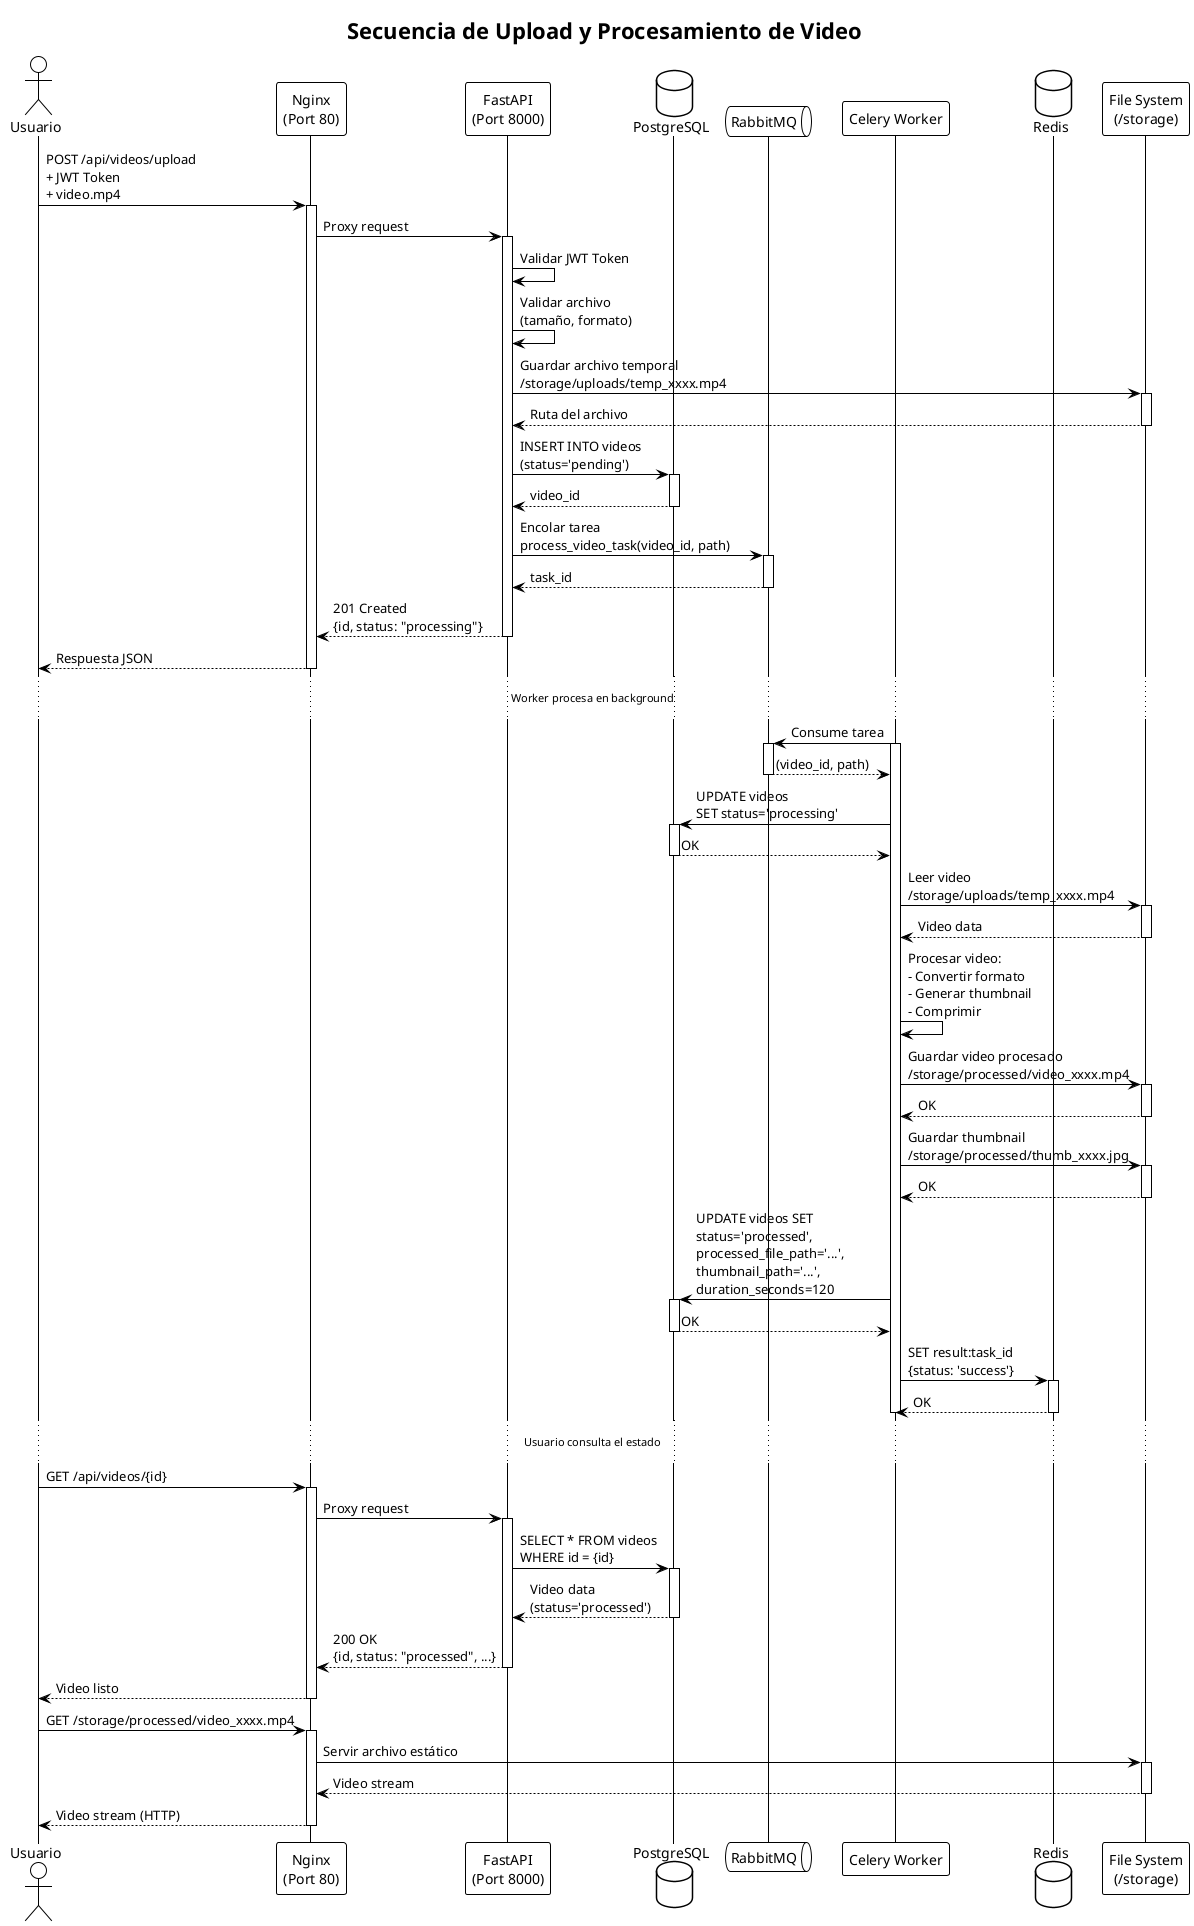 @startuml sequence_upload
' filepath: docs/diagrams/sequence_upload.puml

!theme plain
skinparam backgroundColor white

title Secuencia de Upload y Procesamiento de Video

actor Usuario as user
participant "Nginx\n(Port 80)" as nginx
participant "FastAPI\n(Port 8000)" as api
database "PostgreSQL" as db
queue "RabbitMQ" as mq
participant "Celery Worker" as worker
database "Redis" as redis
participant "File System\n(/storage)" as fs

user -> nginx: POST /api/videos/upload\n+ JWT Token\n+ video.mp4
activate nginx

nginx -> api: Proxy request
activate api

api -> api: Validar JWT Token
api -> api: Validar archivo\n(tamaño, formato)

api -> fs: Guardar archivo temporal\n/storage/uploads/temp_xxxx.mp4
activate fs
fs --> api: Ruta del archivo
deactivate fs

api -> db: INSERT INTO videos\n(status='pending')
activate db
db --> api: video_id
deactivate db

api -> mq: Encolar tarea\nprocess_video_task(video_id, path)
activate mq
mq --> api: task_id
deactivate mq

api --> nginx: 201 Created\n{id, status: "processing"}
deactivate api

nginx --> user: Respuesta JSON
deactivate nginx

... Worker procesa en background ...

worker -> mq: Consume tarea
activate worker
activate mq
mq --> worker: (video_id, path)
deactivate mq

worker -> db: UPDATE videos\nSET status='processing'
activate db
db --> worker: OK
deactivate db

worker -> fs: Leer video\n/storage/uploads/temp_xxxx.mp4
activate fs
fs --> worker: Video data
deactivate fs

worker -> worker: Procesar video:\n- Convertir formato\n- Generar thumbnail\n- Comprimir

worker -> fs: Guardar video procesado\n/storage/processed/video_xxxx.mp4
activate fs
fs --> worker: OK
deactivate fs

worker -> fs: Guardar thumbnail\n/storage/processed/thumb_xxxx.jpg
activate fs
fs --> worker: OK
deactivate fs

worker -> db: UPDATE videos SET\nstatus='processed',\nprocessed_file_path='...',\nthumbnail_path='...',\nduration_seconds=120
activate db
db --> worker: OK
deactivate db

worker -> redis: SET result:task_id\n{status: 'success'}
activate redis
redis --> worker: OK
deactivate redis

deactivate worker

... Usuario consulta el estado ...

user -> nginx: GET /api/videos/{id}
activate nginx

nginx -> api: Proxy request
activate api

api -> db: SELECT * FROM videos\nWHERE id = {id}
activate db
db --> api: Video data\n(status='processed')
deactivate db

api --> nginx: 200 OK\n{id, status: "processed", ...}
deactivate api

nginx --> user: Video listo
deactivate nginx

user -> nginx: GET /storage/processed/video_xxxx.mp4
activate nginx

nginx -> fs: Servir archivo estático
activate fs
fs --> nginx: Video stream
deactivate fs

nginx --> user: Video stream (HTTP)
deactivate nginx

@enduml